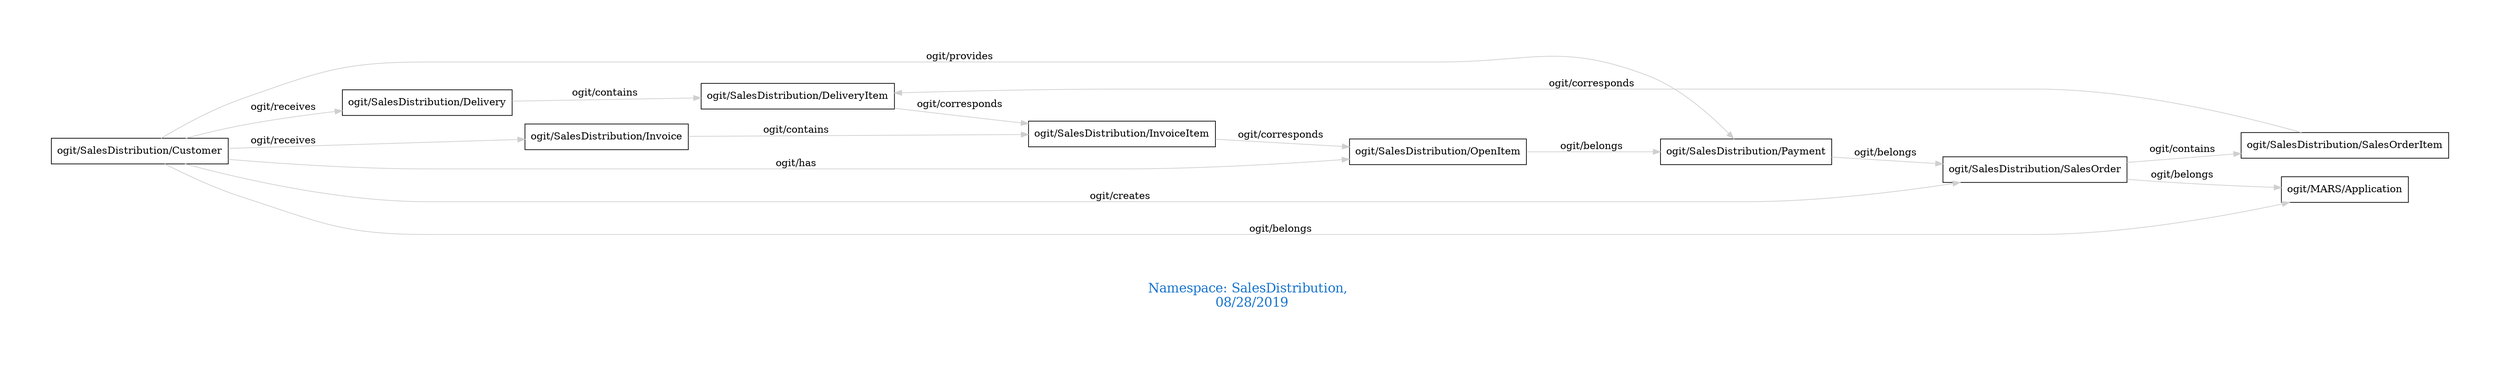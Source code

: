 digraph OGIT_ontology {
 graph [ rankdir= LR,pad=1 
fontsize = 18,
fontcolor= dodgerblue3,label = "\n\n\nNamespace: SalesDistribution, \n 08/28/2019"];
node[shape=polygon];
edge [  color="gray81"];

   "ogit/SalesDistribution/Delivery" -> "ogit/SalesDistribution/DeliveryItem" [label="   ogit/contains    "];
   "ogit/SalesDistribution/Invoice" -> "ogit/SalesDistribution/InvoiceItem" [label="   ogit/contains    "];
   "ogit/SalesDistribution/SalesOrder" -> "ogit/SalesDistribution/SalesOrderItem" [label="   ogit/contains    "];
   "ogit/SalesDistribution/Customer" -> "ogit/SalesDistribution/SalesOrder" [label="   ogit/creates    "];
   "ogit/SalesDistribution/DeliveryItem" -> "ogit/SalesDistribution/InvoiceItem" [label="   ogit/corresponds    "];
   "ogit/SalesDistribution/InvoiceItem" -> "ogit/SalesDistribution/OpenItem" [label="   ogit/corresponds    "];
   "ogit/SalesDistribution/SalesOrderItem" -> "ogit/SalesDistribution/DeliveryItem" [label="   ogit/corresponds    "];
   "ogit/SalesDistribution/Customer" -> "ogit/SalesDistribution/Payment" [label="   ogit/provides    "];
   "ogit/SalesDistribution/Customer" -> "ogit/MARS/Application" [label="   ogit/belongs    "];
   "ogit/SalesDistribution/OpenItem" -> "ogit/SalesDistribution/Payment" [label="   ogit/belongs    "];
   "ogit/SalesDistribution/Payment" -> "ogit/SalesDistribution/SalesOrder" [label="   ogit/belongs    "];
   "ogit/SalesDistribution/SalesOrder" -> "ogit/MARS/Application" [label="   ogit/belongs    "];
   "ogit/SalesDistribution/Customer" -> "ogit/SalesDistribution/Delivery" [label="   ogit/receives    "];
   "ogit/SalesDistribution/Customer" -> "ogit/SalesDistribution/Invoice" [label="   ogit/receives    "];
   "ogit/SalesDistribution/Customer" -> "ogit/SalesDistribution/OpenItem" [label="   ogit/has    "];
}
